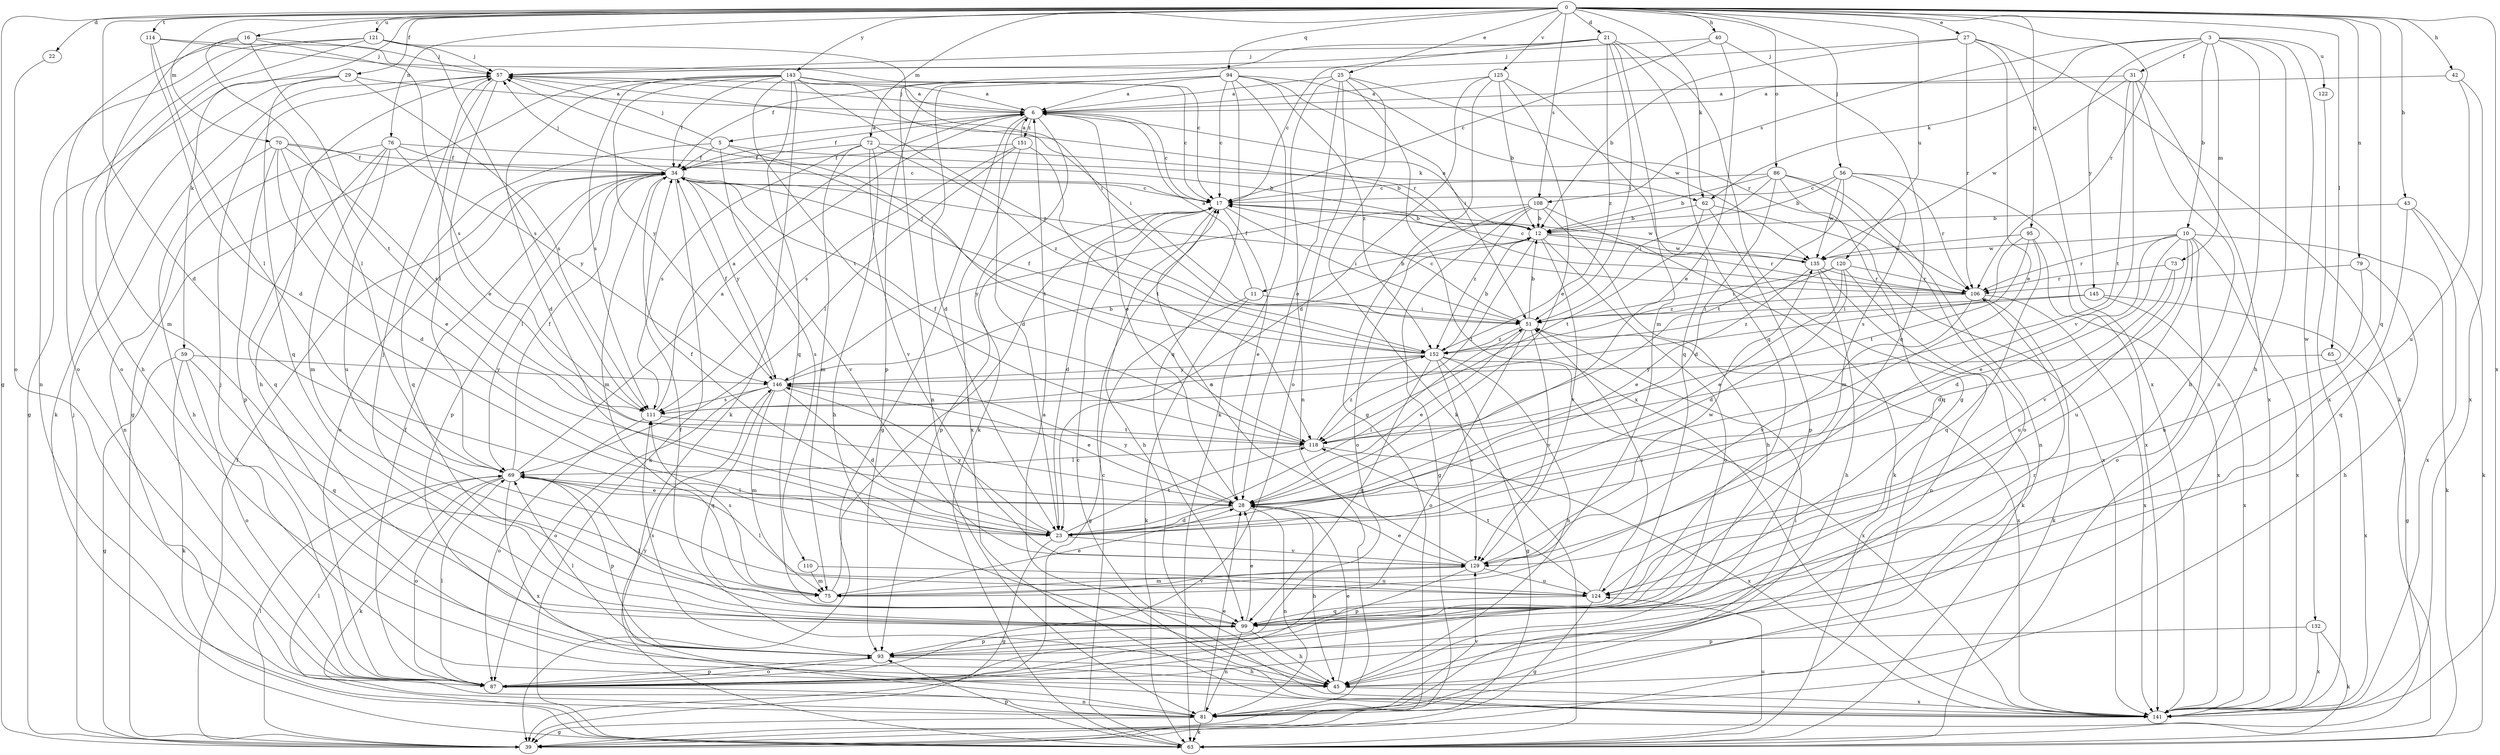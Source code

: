 strict digraph  {
0;
3;
5;
6;
10;
11;
12;
16;
17;
21;
22;
23;
25;
27;
28;
29;
31;
34;
39;
40;
42;
43;
45;
51;
56;
57;
59;
62;
63;
65;
69;
70;
72;
73;
75;
76;
79;
81;
86;
87;
93;
94;
95;
99;
106;
108;
110;
111;
114;
118;
120;
121;
122;
124;
125;
129;
132;
135;
141;
143;
145;
146;
151;
152;
0 -> 16  [label=c];
0 -> 21  [label=d];
0 -> 22  [label=d];
0 -> 23  [label=d];
0 -> 25  [label=e];
0 -> 27  [label=e];
0 -> 29  [label=f];
0 -> 39  [label=g];
0 -> 40  [label=h];
0 -> 42  [label=h];
0 -> 43  [label=h];
0 -> 56  [label=j];
0 -> 59  [label=k];
0 -> 62  [label=k];
0 -> 65  [label=l];
0 -> 70  [label=m];
0 -> 72  [label=m];
0 -> 76  [label=n];
0 -> 79  [label=n];
0 -> 86  [label=o];
0 -> 94  [label=q];
0 -> 95  [label=q];
0 -> 99  [label=q];
0 -> 106  [label=r];
0 -> 108  [label=s];
0 -> 114  [label=t];
0 -> 120  [label=u];
0 -> 121  [label=u];
0 -> 125  [label=v];
0 -> 141  [label=x];
0 -> 143  [label=y];
3 -> 10  [label=b];
3 -> 31  [label=f];
3 -> 45  [label=h];
3 -> 62  [label=k];
3 -> 73  [label=m];
3 -> 81  [label=n];
3 -> 108  [label=s];
3 -> 122  [label=u];
3 -> 132  [label=w];
3 -> 145  [label=y];
5 -> 34  [label=f];
5 -> 57  [label=j];
5 -> 62  [label=k];
5 -> 99  [label=q];
5 -> 110  [label=s];
5 -> 118  [label=t];
6 -> 5  [label=a];
6 -> 17  [label=c];
6 -> 23  [label=d];
6 -> 28  [label=e];
6 -> 34  [label=f];
6 -> 39  [label=g];
6 -> 57  [label=j];
6 -> 63  [label=k];
6 -> 151  [label=z];
10 -> 23  [label=d];
10 -> 28  [label=e];
10 -> 63  [label=k];
10 -> 87  [label=o];
10 -> 106  [label=r];
10 -> 124  [label=u];
10 -> 129  [label=v];
10 -> 135  [label=w];
10 -> 141  [label=x];
11 -> 6  [label=a];
11 -> 39  [label=g];
11 -> 51  [label=i];
11 -> 63  [label=k];
12 -> 6  [label=a];
12 -> 11  [label=b];
12 -> 87  [label=o];
12 -> 106  [label=r];
12 -> 118  [label=t];
12 -> 129  [label=v];
12 -> 135  [label=w];
16 -> 57  [label=j];
16 -> 69  [label=l];
16 -> 75  [label=m];
16 -> 87  [label=o];
16 -> 111  [label=s];
16 -> 118  [label=t];
17 -> 12  [label=b];
17 -> 23  [label=d];
17 -> 28  [label=e];
17 -> 45  [label=h];
17 -> 51  [label=i];
17 -> 93  [label=p];
17 -> 135  [label=w];
21 -> 17  [label=c];
21 -> 34  [label=f];
21 -> 39  [label=g];
21 -> 51  [label=i];
21 -> 57  [label=j];
21 -> 75  [label=m];
21 -> 99  [label=q];
21 -> 152  [label=z];
22 -> 87  [label=o];
23 -> 34  [label=f];
23 -> 39  [label=g];
23 -> 51  [label=i];
23 -> 118  [label=t];
23 -> 129  [label=v];
23 -> 146  [label=y];
25 -> 6  [label=a];
25 -> 28  [label=e];
25 -> 63  [label=k];
25 -> 81  [label=n];
25 -> 87  [label=o];
25 -> 135  [label=w];
25 -> 141  [label=x];
27 -> 12  [label=b];
27 -> 28  [label=e];
27 -> 57  [label=j];
27 -> 63  [label=k];
27 -> 106  [label=r];
27 -> 141  [label=x];
28 -> 23  [label=d];
28 -> 45  [label=h];
28 -> 69  [label=l];
28 -> 81  [label=n];
28 -> 146  [label=y];
29 -> 6  [label=a];
29 -> 39  [label=g];
29 -> 63  [label=k];
29 -> 99  [label=q];
29 -> 111  [label=s];
31 -> 6  [label=a];
31 -> 45  [label=h];
31 -> 118  [label=t];
31 -> 129  [label=v];
31 -> 135  [label=w];
31 -> 141  [label=x];
34 -> 17  [label=c];
34 -> 57  [label=j];
34 -> 63  [label=k];
34 -> 69  [label=l];
34 -> 75  [label=m];
34 -> 87  [label=o];
34 -> 93  [label=p];
34 -> 129  [label=v];
34 -> 146  [label=y];
39 -> 34  [label=f];
39 -> 57  [label=j];
39 -> 69  [label=l];
40 -> 17  [label=c];
40 -> 28  [label=e];
40 -> 57  [label=j];
40 -> 99  [label=q];
42 -> 6  [label=a];
42 -> 124  [label=u];
42 -> 141  [label=x];
43 -> 12  [label=b];
43 -> 63  [label=k];
43 -> 99  [label=q];
43 -> 141  [label=x];
45 -> 28  [label=e];
45 -> 34  [label=f];
45 -> 141  [label=x];
51 -> 12  [label=b];
51 -> 17  [label=c];
51 -> 28  [label=e];
51 -> 87  [label=o];
51 -> 129  [label=v];
51 -> 141  [label=x];
51 -> 152  [label=z];
56 -> 12  [label=b];
56 -> 17  [label=c];
56 -> 75  [label=m];
56 -> 106  [label=r];
56 -> 118  [label=t];
56 -> 135  [label=w];
56 -> 141  [label=x];
57 -> 6  [label=a];
57 -> 28  [label=e];
57 -> 45  [label=h];
57 -> 69  [label=l];
57 -> 106  [label=r];
59 -> 39  [label=g];
59 -> 63  [label=k];
59 -> 87  [label=o];
59 -> 99  [label=q];
59 -> 146  [label=y];
62 -> 12  [label=b];
62 -> 93  [label=p];
62 -> 118  [label=t];
62 -> 141  [label=x];
63 -> 17  [label=c];
63 -> 93  [label=p];
63 -> 124  [label=u];
65 -> 141  [label=x];
65 -> 146  [label=y];
69 -> 6  [label=a];
69 -> 28  [label=e];
69 -> 34  [label=f];
69 -> 63  [label=k];
69 -> 87  [label=o];
69 -> 93  [label=p];
69 -> 141  [label=x];
70 -> 17  [label=c];
70 -> 23  [label=d];
70 -> 28  [label=e];
70 -> 34  [label=f];
70 -> 45  [label=h];
70 -> 93  [label=p];
70 -> 111  [label=s];
72 -> 12  [label=b];
72 -> 34  [label=f];
72 -> 45  [label=h];
72 -> 75  [label=m];
72 -> 111  [label=s];
72 -> 129  [label=v];
72 -> 152  [label=z];
73 -> 23  [label=d];
73 -> 106  [label=r];
73 -> 124  [label=u];
75 -> 17  [label=c];
75 -> 28  [label=e];
75 -> 111  [label=s];
75 -> 129  [label=v];
76 -> 12  [label=b];
76 -> 34  [label=f];
76 -> 75  [label=m];
76 -> 81  [label=n];
76 -> 99  [label=q];
76 -> 124  [label=u];
76 -> 146  [label=y];
79 -> 45  [label=h];
79 -> 106  [label=r];
79 -> 124  [label=u];
81 -> 28  [label=e];
81 -> 39  [label=g];
81 -> 51  [label=i];
81 -> 63  [label=k];
81 -> 69  [label=l];
81 -> 129  [label=v];
81 -> 146  [label=y];
86 -> 12  [label=b];
86 -> 17  [label=c];
86 -> 23  [label=d];
86 -> 51  [label=i];
86 -> 81  [label=n];
86 -> 87  [label=o];
86 -> 99  [label=q];
87 -> 34  [label=f];
87 -> 57  [label=j];
87 -> 69  [label=l];
87 -> 81  [label=n];
87 -> 93  [label=p];
93 -> 45  [label=h];
93 -> 69  [label=l];
93 -> 87  [label=o];
93 -> 106  [label=r];
93 -> 111  [label=s];
94 -> 6  [label=a];
94 -> 17  [label=c];
94 -> 23  [label=d];
94 -> 51  [label=i];
94 -> 63  [label=k];
94 -> 81  [label=n];
94 -> 93  [label=p];
94 -> 99  [label=q];
94 -> 106  [label=r];
94 -> 152  [label=z];
95 -> 99  [label=q];
95 -> 111  [label=s];
95 -> 118  [label=t];
95 -> 135  [label=w];
95 -> 141  [label=x];
99 -> 28  [label=e];
99 -> 45  [label=h];
99 -> 57  [label=j];
99 -> 69  [label=l];
99 -> 81  [label=n];
99 -> 93  [label=p];
106 -> 34  [label=f];
106 -> 51  [label=i];
106 -> 63  [label=k];
106 -> 129  [label=v];
106 -> 141  [label=x];
108 -> 12  [label=b];
108 -> 39  [label=g];
108 -> 45  [label=h];
108 -> 63  [label=k];
108 -> 87  [label=o];
108 -> 146  [label=y];
108 -> 152  [label=z];
110 -> 75  [label=m];
110 -> 124  [label=u];
111 -> 6  [label=a];
111 -> 87  [label=o];
111 -> 118  [label=t];
114 -> 17  [label=c];
114 -> 23  [label=d];
114 -> 57  [label=j];
114 -> 69  [label=l];
118 -> 34  [label=f];
118 -> 69  [label=l];
118 -> 141  [label=x];
118 -> 152  [label=z];
120 -> 23  [label=d];
120 -> 28  [label=e];
120 -> 51  [label=i];
120 -> 63  [label=k];
120 -> 106  [label=r];
120 -> 152  [label=z];
121 -> 45  [label=h];
121 -> 51  [label=i];
121 -> 57  [label=j];
121 -> 81  [label=n];
121 -> 87  [label=o];
121 -> 111  [label=s];
122 -> 141  [label=x];
124 -> 39  [label=g];
124 -> 51  [label=i];
124 -> 69  [label=l];
124 -> 99  [label=q];
124 -> 118  [label=t];
125 -> 6  [label=a];
125 -> 12  [label=b];
125 -> 23  [label=d];
125 -> 28  [label=e];
125 -> 39  [label=g];
125 -> 99  [label=q];
129 -> 17  [label=c];
129 -> 28  [label=e];
129 -> 75  [label=m];
129 -> 93  [label=p];
129 -> 124  [label=u];
129 -> 135  [label=w];
132 -> 63  [label=k];
132 -> 93  [label=p];
132 -> 141  [label=x];
135 -> 17  [label=c];
135 -> 28  [label=e];
135 -> 45  [label=h];
135 -> 81  [label=n];
135 -> 106  [label=r];
141 -> 6  [label=a];
141 -> 17  [label=c];
143 -> 6  [label=a];
143 -> 17  [label=c];
143 -> 23  [label=d];
143 -> 34  [label=f];
143 -> 39  [label=g];
143 -> 51  [label=i];
143 -> 63  [label=k];
143 -> 99  [label=q];
143 -> 111  [label=s];
143 -> 118  [label=t];
143 -> 146  [label=y];
143 -> 152  [label=z];
145 -> 39  [label=g];
145 -> 51  [label=i];
145 -> 141  [label=x];
145 -> 152  [label=z];
146 -> 12  [label=b];
146 -> 23  [label=d];
146 -> 28  [label=e];
146 -> 34  [label=f];
146 -> 75  [label=m];
146 -> 87  [label=o];
146 -> 99  [label=q];
146 -> 111  [label=s];
151 -> 6  [label=a];
151 -> 34  [label=f];
151 -> 69  [label=l];
151 -> 111  [label=s];
151 -> 118  [label=t];
151 -> 141  [label=x];
152 -> 12  [label=b];
152 -> 34  [label=f];
152 -> 39  [label=g];
152 -> 45  [label=h];
152 -> 57  [label=j];
152 -> 99  [label=q];
152 -> 111  [label=s];
152 -> 129  [label=v];
152 -> 141  [label=x];
152 -> 146  [label=y];
}

